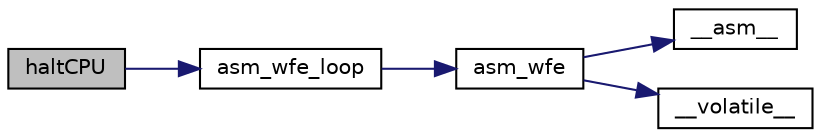digraph "haltCPU"
{
  edge [fontname="Helvetica",fontsize="10",labelfontname="Helvetica",labelfontsize="10"];
  node [fontname="Helvetica",fontsize="10",shape=record];
  rankdir="LR";
  Node0 [label="haltCPU",height=0.2,width=0.4,color="black", fillcolor="grey75", style="filled", fontcolor="black"];
  Node0 -> Node1 [color="midnightblue",fontsize="10",style="solid",fontname="Helvetica"];
  Node1 [label="asm_wfe_loop",height=0.2,width=0.4,color="black", fillcolor="white", style="filled",URL="$d8/d2f/asm__instructions_8h.html#a2625e63e4302b5a5b7b1b47175ec067d"];
  Node1 -> Node2 [color="midnightblue",fontsize="10",style="solid",fontname="Helvetica"];
  Node2 [label="asm_wfe",height=0.2,width=0.4,color="black", fillcolor="white", style="filled",URL="$d8/d2f/asm__instructions_8h.html#a410a755cf61e376491d77042b266409f"];
  Node2 -> Node3 [color="midnightblue",fontsize="10",style="solid",fontname="Helvetica"];
  Node3 [label="__asm__",height=0.2,width=0.4,color="black", fillcolor="white", style="filled",URL="$dd/d12/exceptions_8cpp.html#a40b46c5cfd33825a3980572ace99e6a1"];
  Node2 -> Node4 [color="midnightblue",fontsize="10",style="solid",fontname="Helvetica"];
  Node4 [label="__volatile__",height=0.2,width=0.4,color="black", fillcolor="white", style="filled",URL="$d8/d64/main__test__adrp__instruction_8cpp.html#a28b72fa6de7635a872fd3ae108c838c8"];
}
